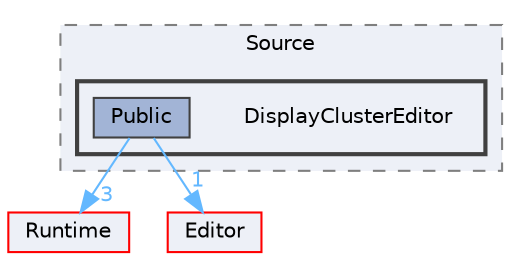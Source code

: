 digraph "DisplayClusterEditor"
{
 // INTERACTIVE_SVG=YES
 // LATEX_PDF_SIZE
  bgcolor="transparent";
  edge [fontname=Helvetica,fontsize=10,labelfontname=Helvetica,labelfontsize=10];
  node [fontname=Helvetica,fontsize=10,shape=box,height=0.2,width=0.4];
  compound=true
  subgraph clusterdir_acbfb3df7bc9decc780320b5cf3ee935 {
    graph [ bgcolor="#edf0f7", pencolor="grey50", label="Source", fontname=Helvetica,fontsize=10 style="filled,dashed", URL="dir_acbfb3df7bc9decc780320b5cf3ee935.html",tooltip=""]
  subgraph clusterdir_a349d6ca9c48cabba98e6ae8a728beb6 {
    graph [ bgcolor="#edf0f7", pencolor="grey25", label="", fontname=Helvetica,fontsize=10 style="filled,bold", URL="dir_a349d6ca9c48cabba98e6ae8a728beb6.html",tooltip=""]
    dir_a349d6ca9c48cabba98e6ae8a728beb6 [shape=plaintext, label="DisplayClusterEditor"];
  dir_482a1f886c60b745b3749d1d740de649 [label="Public", fillcolor="#a2b4d6", color="grey25", style="filled", URL="dir_482a1f886c60b745b3749d1d740de649.html",tooltip=""];
  }
  }
  dir_7536b172fbd480bfd146a1b1acd6856b [label="Runtime", fillcolor="#edf0f7", color="red", style="filled", URL="dir_7536b172fbd480bfd146a1b1acd6856b.html",tooltip=""];
  dir_b26507eead720464ba2ac6bbc6dcec5f [label="Editor", fillcolor="#edf0f7", color="red", style="filled", URL="dir_b26507eead720464ba2ac6bbc6dcec5f.html",tooltip=""];
  dir_482a1f886c60b745b3749d1d740de649->dir_7536b172fbd480bfd146a1b1acd6856b [headlabel="3", labeldistance=1.5 headhref="dir_000885_000984.html" href="dir_000885_000984.html" color="steelblue1" fontcolor="steelblue1"];
  dir_482a1f886c60b745b3749d1d740de649->dir_b26507eead720464ba2ac6bbc6dcec5f [headlabel="1", labeldistance=1.5 headhref="dir_000885_000357.html" href="dir_000885_000357.html" color="steelblue1" fontcolor="steelblue1"];
}
